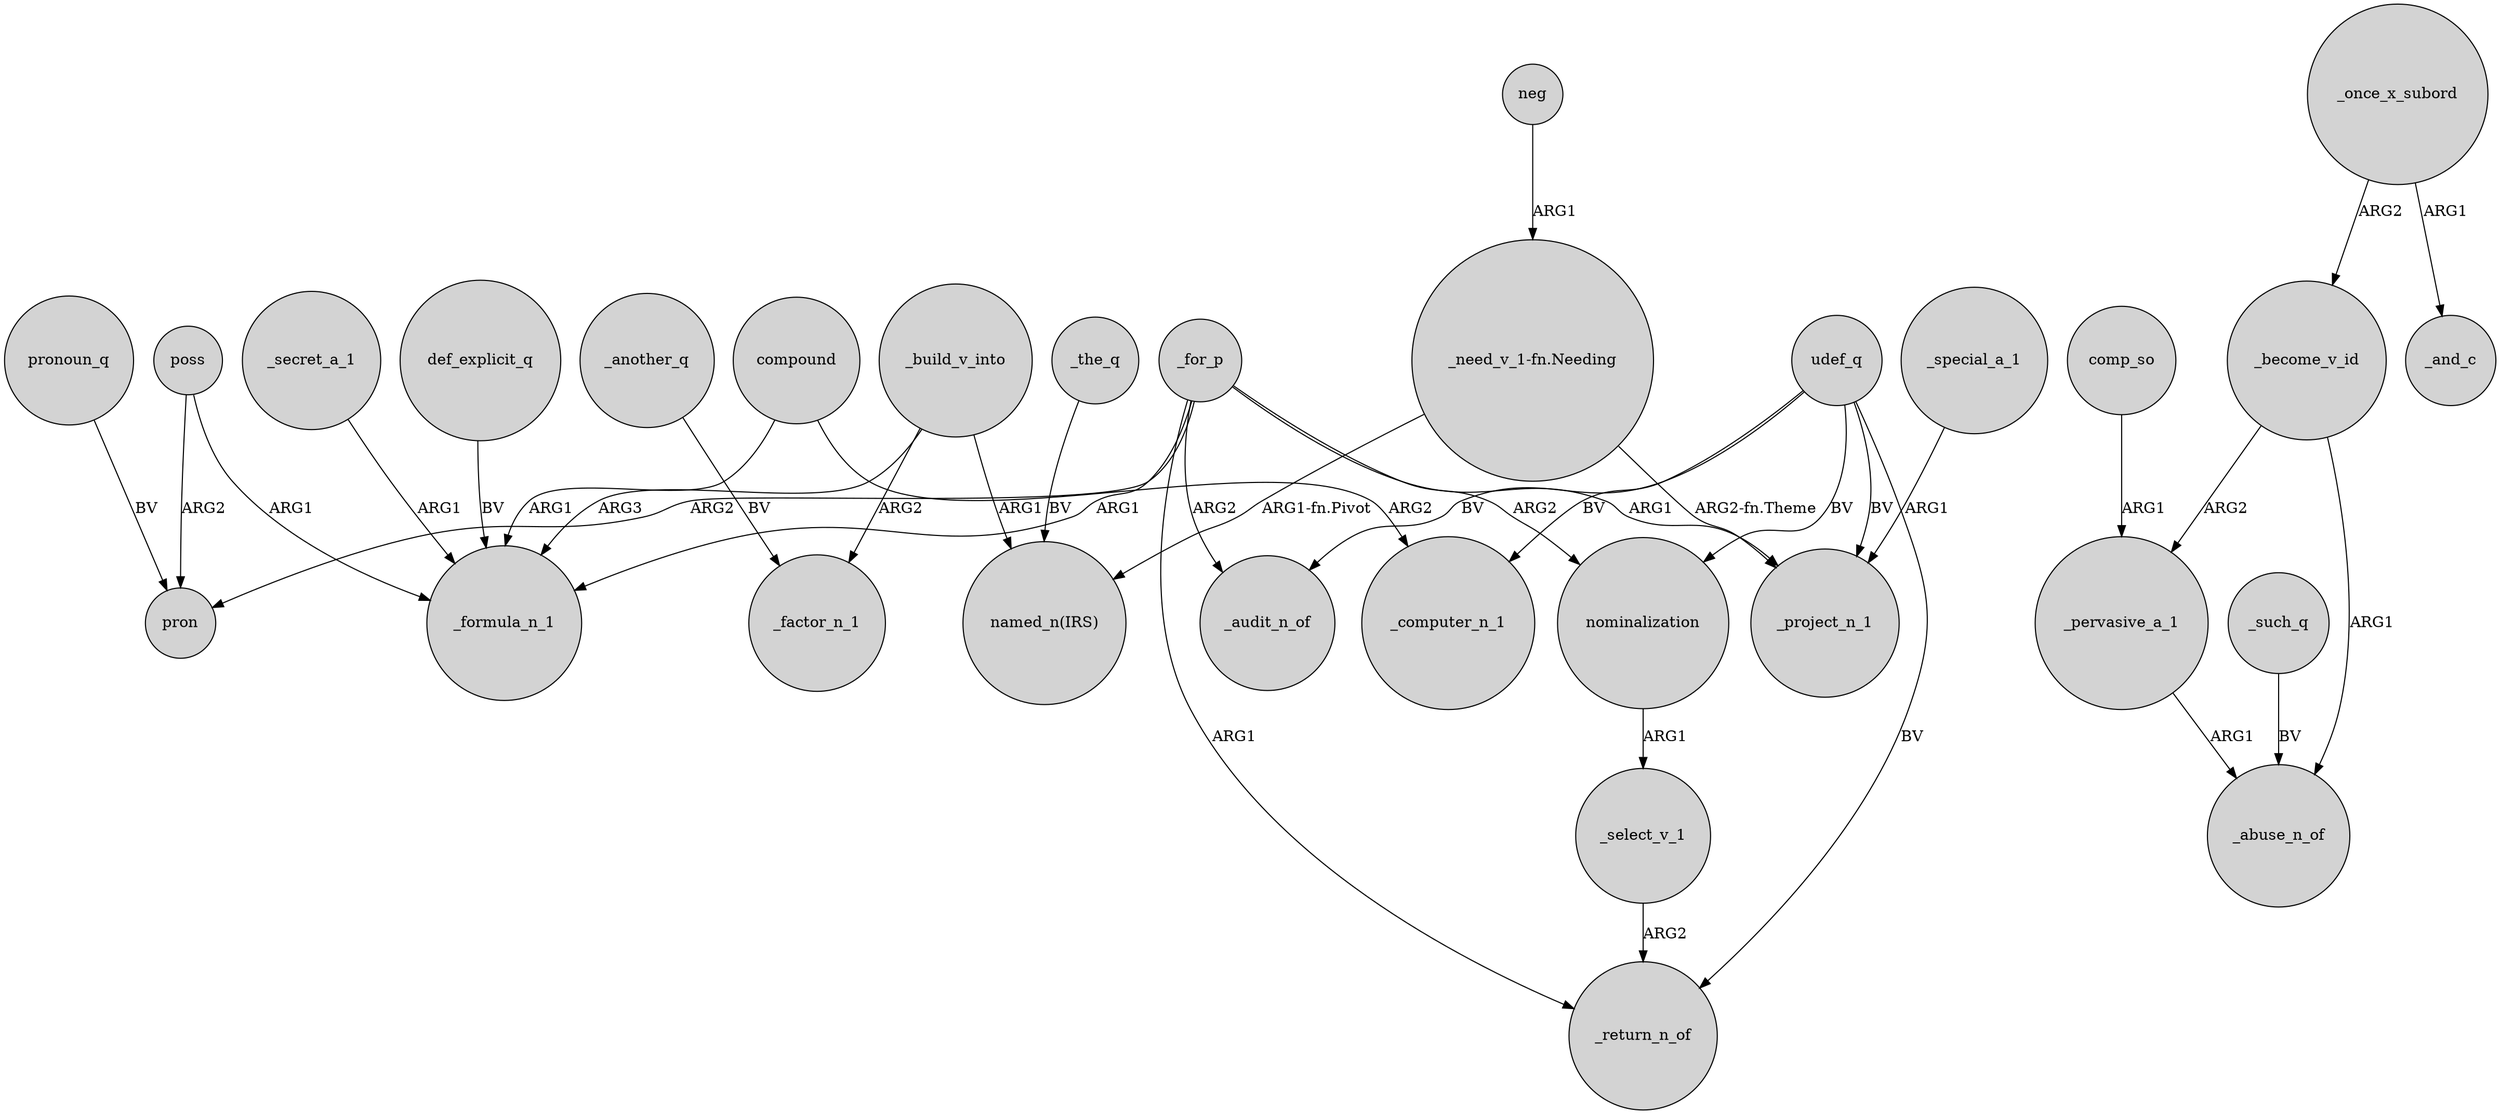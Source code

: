 digraph {
	node [shape=circle style=filled]
	poss -> _formula_n_1 [label=ARG1]
	udef_q -> _audit_n_of [label=BV]
	_for_p -> _project_n_1 [label=ARG1]
	_for_p -> _return_n_of [label=ARG1]
	poss -> pron [label=ARG2]
	"_need_v_1-fn.Needing" -> "named_n(IRS)" [label="ARG1-fn.Pivot"]
	nominalization -> _select_v_1 [label=ARG1]
	_become_v_id -> _abuse_n_of [label=ARG1]
	udef_q -> _project_n_1 [label=BV]
	udef_q -> _return_n_of [label=BV]
	_for_p -> nominalization [label=ARG2]
	_build_v_into -> _formula_n_1 [label=ARG3]
	_for_p -> _audit_n_of [label=ARG2]
	_once_x_subord -> _and_c [label=ARG1]
	_once_x_subord -> _become_v_id [label=ARG2]
	_pervasive_a_1 -> _abuse_n_of [label=ARG1]
	"_need_v_1-fn.Needing" -> _project_n_1 [label="ARG2-fn.Theme"]
	_build_v_into -> "named_n(IRS)" [label=ARG1]
	udef_q -> _computer_n_1 [label=BV]
	_become_v_id -> _pervasive_a_1 [label=ARG2]
	compound -> _computer_n_1 [label=ARG2]
	_select_v_1 -> _return_n_of [label=ARG2]
	pronoun_q -> pron [label=BV]
	comp_so -> _pervasive_a_1 [label=ARG1]
	compound -> _formula_n_1 [label=ARG1]
	_secret_a_1 -> _formula_n_1 [label=ARG1]
	_for_p -> pron [label=ARG2]
	_another_q -> _factor_n_1 [label=BV]
	_special_a_1 -> _project_n_1 [label=ARG1]
	_such_q -> _abuse_n_of [label=BV]
	udef_q -> nominalization [label=BV]
	def_explicit_q -> _formula_n_1 [label=BV]
	_build_v_into -> _factor_n_1 [label=ARG2]
	_the_q -> "named_n(IRS)" [label=BV]
	_for_p -> _formula_n_1 [label=ARG1]
	neg -> "_need_v_1-fn.Needing" [label=ARG1]
}
